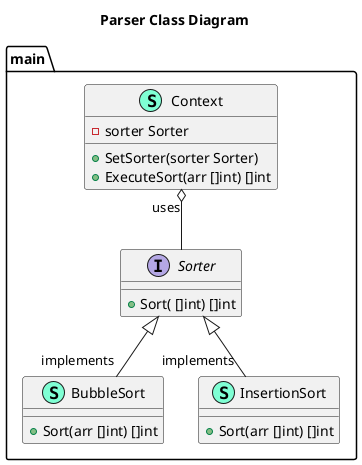 @startuml
title Parser Class Diagram
namespace main {
    class BubbleSort << (S,Aquamarine) >> {
        + Sort(arr []int) []int

    }
    class Context << (S,Aquamarine) >> {
        - sorter Sorter

        + SetSorter(sorter Sorter) 
        + ExecuteSort(arr []int) []int

    }
    class InsertionSort << (S,Aquamarine) >> {
        + Sort(arr []int) []int

    }
    interface Sorter  {
        + Sort( []int) []int

    }
}

"main.Sorter" <|-- "implements""main.BubbleSort"
"main.Sorter" <|-- "implements""main.InsertionSort"

"main.Context""uses" o-- "main.Sorter"

@enduml
